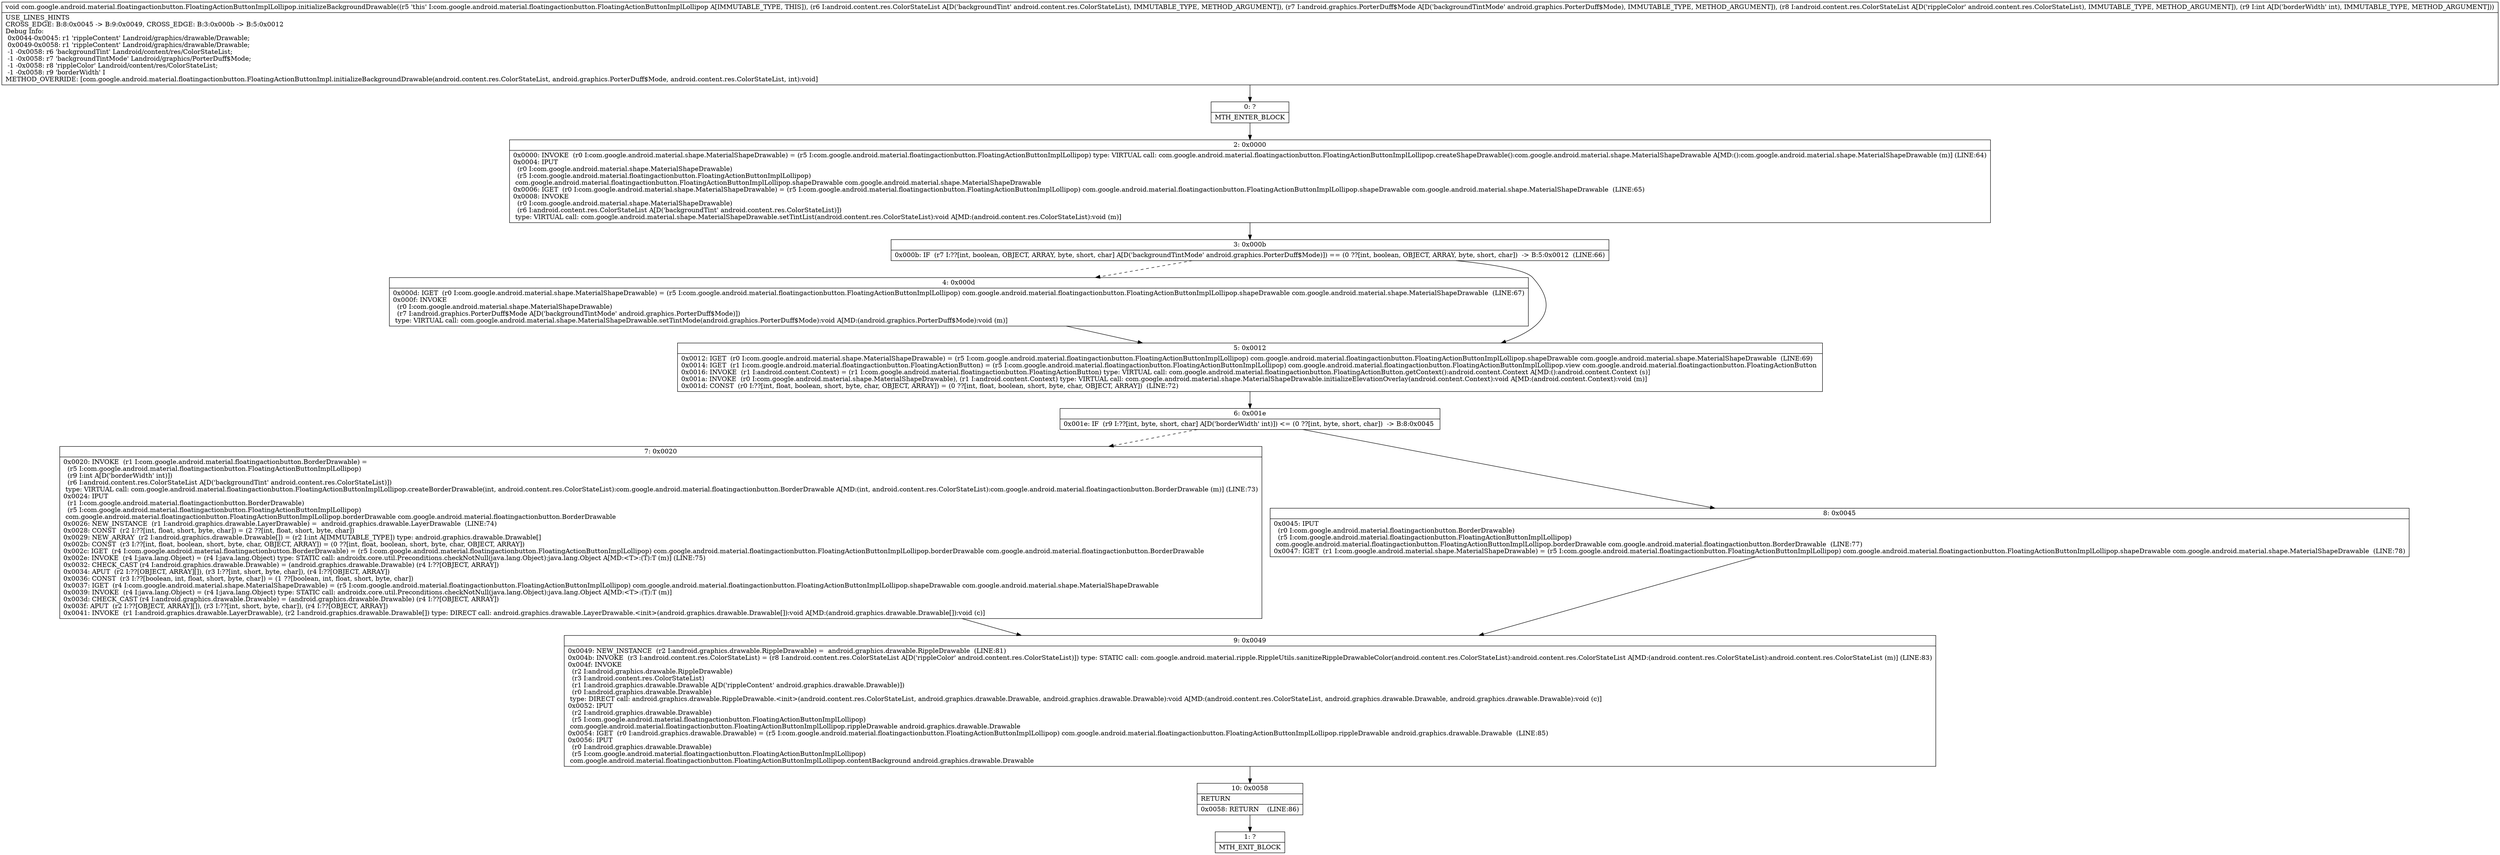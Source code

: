 digraph "CFG forcom.google.android.material.floatingactionbutton.FloatingActionButtonImplLollipop.initializeBackgroundDrawable(Landroid\/content\/res\/ColorStateList;Landroid\/graphics\/PorterDuff$Mode;Landroid\/content\/res\/ColorStateList;I)V" {
Node_0 [shape=record,label="{0\:\ ?|MTH_ENTER_BLOCK\l}"];
Node_2 [shape=record,label="{2\:\ 0x0000|0x0000: INVOKE  (r0 I:com.google.android.material.shape.MaterialShapeDrawable) = (r5 I:com.google.android.material.floatingactionbutton.FloatingActionButtonImplLollipop) type: VIRTUAL call: com.google.android.material.floatingactionbutton.FloatingActionButtonImplLollipop.createShapeDrawable():com.google.android.material.shape.MaterialShapeDrawable A[MD:():com.google.android.material.shape.MaterialShapeDrawable (m)] (LINE:64)\l0x0004: IPUT  \l  (r0 I:com.google.android.material.shape.MaterialShapeDrawable)\l  (r5 I:com.google.android.material.floatingactionbutton.FloatingActionButtonImplLollipop)\l com.google.android.material.floatingactionbutton.FloatingActionButtonImplLollipop.shapeDrawable com.google.android.material.shape.MaterialShapeDrawable \l0x0006: IGET  (r0 I:com.google.android.material.shape.MaterialShapeDrawable) = (r5 I:com.google.android.material.floatingactionbutton.FloatingActionButtonImplLollipop) com.google.android.material.floatingactionbutton.FloatingActionButtonImplLollipop.shapeDrawable com.google.android.material.shape.MaterialShapeDrawable  (LINE:65)\l0x0008: INVOKE  \l  (r0 I:com.google.android.material.shape.MaterialShapeDrawable)\l  (r6 I:android.content.res.ColorStateList A[D('backgroundTint' android.content.res.ColorStateList)])\l type: VIRTUAL call: com.google.android.material.shape.MaterialShapeDrawable.setTintList(android.content.res.ColorStateList):void A[MD:(android.content.res.ColorStateList):void (m)]\l}"];
Node_3 [shape=record,label="{3\:\ 0x000b|0x000b: IF  (r7 I:??[int, boolean, OBJECT, ARRAY, byte, short, char] A[D('backgroundTintMode' android.graphics.PorterDuff$Mode)]) == (0 ??[int, boolean, OBJECT, ARRAY, byte, short, char])  \-\> B:5:0x0012  (LINE:66)\l}"];
Node_4 [shape=record,label="{4\:\ 0x000d|0x000d: IGET  (r0 I:com.google.android.material.shape.MaterialShapeDrawable) = (r5 I:com.google.android.material.floatingactionbutton.FloatingActionButtonImplLollipop) com.google.android.material.floatingactionbutton.FloatingActionButtonImplLollipop.shapeDrawable com.google.android.material.shape.MaterialShapeDrawable  (LINE:67)\l0x000f: INVOKE  \l  (r0 I:com.google.android.material.shape.MaterialShapeDrawable)\l  (r7 I:android.graphics.PorterDuff$Mode A[D('backgroundTintMode' android.graphics.PorterDuff$Mode)])\l type: VIRTUAL call: com.google.android.material.shape.MaterialShapeDrawable.setTintMode(android.graphics.PorterDuff$Mode):void A[MD:(android.graphics.PorterDuff$Mode):void (m)]\l}"];
Node_5 [shape=record,label="{5\:\ 0x0012|0x0012: IGET  (r0 I:com.google.android.material.shape.MaterialShapeDrawable) = (r5 I:com.google.android.material.floatingactionbutton.FloatingActionButtonImplLollipop) com.google.android.material.floatingactionbutton.FloatingActionButtonImplLollipop.shapeDrawable com.google.android.material.shape.MaterialShapeDrawable  (LINE:69)\l0x0014: IGET  (r1 I:com.google.android.material.floatingactionbutton.FloatingActionButton) = (r5 I:com.google.android.material.floatingactionbutton.FloatingActionButtonImplLollipop) com.google.android.material.floatingactionbutton.FloatingActionButtonImplLollipop.view com.google.android.material.floatingactionbutton.FloatingActionButton \l0x0016: INVOKE  (r1 I:android.content.Context) = (r1 I:com.google.android.material.floatingactionbutton.FloatingActionButton) type: VIRTUAL call: com.google.android.material.floatingactionbutton.FloatingActionButton.getContext():android.content.Context A[MD:():android.content.Context (s)]\l0x001a: INVOKE  (r0 I:com.google.android.material.shape.MaterialShapeDrawable), (r1 I:android.content.Context) type: VIRTUAL call: com.google.android.material.shape.MaterialShapeDrawable.initializeElevationOverlay(android.content.Context):void A[MD:(android.content.Context):void (m)]\l0x001d: CONST  (r0 I:??[int, float, boolean, short, byte, char, OBJECT, ARRAY]) = (0 ??[int, float, boolean, short, byte, char, OBJECT, ARRAY])  (LINE:72)\l}"];
Node_6 [shape=record,label="{6\:\ 0x001e|0x001e: IF  (r9 I:??[int, byte, short, char] A[D('borderWidth' int)]) \<= (0 ??[int, byte, short, char])  \-\> B:8:0x0045 \l}"];
Node_7 [shape=record,label="{7\:\ 0x0020|0x0020: INVOKE  (r1 I:com.google.android.material.floatingactionbutton.BorderDrawable) = \l  (r5 I:com.google.android.material.floatingactionbutton.FloatingActionButtonImplLollipop)\l  (r9 I:int A[D('borderWidth' int)])\l  (r6 I:android.content.res.ColorStateList A[D('backgroundTint' android.content.res.ColorStateList)])\l type: VIRTUAL call: com.google.android.material.floatingactionbutton.FloatingActionButtonImplLollipop.createBorderDrawable(int, android.content.res.ColorStateList):com.google.android.material.floatingactionbutton.BorderDrawable A[MD:(int, android.content.res.ColorStateList):com.google.android.material.floatingactionbutton.BorderDrawable (m)] (LINE:73)\l0x0024: IPUT  \l  (r1 I:com.google.android.material.floatingactionbutton.BorderDrawable)\l  (r5 I:com.google.android.material.floatingactionbutton.FloatingActionButtonImplLollipop)\l com.google.android.material.floatingactionbutton.FloatingActionButtonImplLollipop.borderDrawable com.google.android.material.floatingactionbutton.BorderDrawable \l0x0026: NEW_INSTANCE  (r1 I:android.graphics.drawable.LayerDrawable) =  android.graphics.drawable.LayerDrawable  (LINE:74)\l0x0028: CONST  (r2 I:??[int, float, short, byte, char]) = (2 ??[int, float, short, byte, char]) \l0x0029: NEW_ARRAY  (r2 I:android.graphics.drawable.Drawable[]) = (r2 I:int A[IMMUTABLE_TYPE]) type: android.graphics.drawable.Drawable[] \l0x002b: CONST  (r3 I:??[int, float, boolean, short, byte, char, OBJECT, ARRAY]) = (0 ??[int, float, boolean, short, byte, char, OBJECT, ARRAY]) \l0x002c: IGET  (r4 I:com.google.android.material.floatingactionbutton.BorderDrawable) = (r5 I:com.google.android.material.floatingactionbutton.FloatingActionButtonImplLollipop) com.google.android.material.floatingactionbutton.FloatingActionButtonImplLollipop.borderDrawable com.google.android.material.floatingactionbutton.BorderDrawable \l0x002e: INVOKE  (r4 I:java.lang.Object) = (r4 I:java.lang.Object) type: STATIC call: androidx.core.util.Preconditions.checkNotNull(java.lang.Object):java.lang.Object A[MD:\<T\>:(T):T (m)] (LINE:75)\l0x0032: CHECK_CAST (r4 I:android.graphics.drawable.Drawable) = (android.graphics.drawable.Drawable) (r4 I:??[OBJECT, ARRAY]) \l0x0034: APUT  (r2 I:??[OBJECT, ARRAY][]), (r3 I:??[int, short, byte, char]), (r4 I:??[OBJECT, ARRAY]) \l0x0036: CONST  (r3 I:??[boolean, int, float, short, byte, char]) = (1 ??[boolean, int, float, short, byte, char]) \l0x0037: IGET  (r4 I:com.google.android.material.shape.MaterialShapeDrawable) = (r5 I:com.google.android.material.floatingactionbutton.FloatingActionButtonImplLollipop) com.google.android.material.floatingactionbutton.FloatingActionButtonImplLollipop.shapeDrawable com.google.android.material.shape.MaterialShapeDrawable \l0x0039: INVOKE  (r4 I:java.lang.Object) = (r4 I:java.lang.Object) type: STATIC call: androidx.core.util.Preconditions.checkNotNull(java.lang.Object):java.lang.Object A[MD:\<T\>:(T):T (m)]\l0x003d: CHECK_CAST (r4 I:android.graphics.drawable.Drawable) = (android.graphics.drawable.Drawable) (r4 I:??[OBJECT, ARRAY]) \l0x003f: APUT  (r2 I:??[OBJECT, ARRAY][]), (r3 I:??[int, short, byte, char]), (r4 I:??[OBJECT, ARRAY]) \l0x0041: INVOKE  (r1 I:android.graphics.drawable.LayerDrawable), (r2 I:android.graphics.drawable.Drawable[]) type: DIRECT call: android.graphics.drawable.LayerDrawable.\<init\>(android.graphics.drawable.Drawable[]):void A[MD:(android.graphics.drawable.Drawable[]):void (c)]\l}"];
Node_9 [shape=record,label="{9\:\ 0x0049|0x0049: NEW_INSTANCE  (r2 I:android.graphics.drawable.RippleDrawable) =  android.graphics.drawable.RippleDrawable  (LINE:81)\l0x004b: INVOKE  (r3 I:android.content.res.ColorStateList) = (r8 I:android.content.res.ColorStateList A[D('rippleColor' android.content.res.ColorStateList)]) type: STATIC call: com.google.android.material.ripple.RippleUtils.sanitizeRippleDrawableColor(android.content.res.ColorStateList):android.content.res.ColorStateList A[MD:(android.content.res.ColorStateList):android.content.res.ColorStateList (m)] (LINE:83)\l0x004f: INVOKE  \l  (r2 I:android.graphics.drawable.RippleDrawable)\l  (r3 I:android.content.res.ColorStateList)\l  (r1 I:android.graphics.drawable.Drawable A[D('rippleContent' android.graphics.drawable.Drawable)])\l  (r0 I:android.graphics.drawable.Drawable)\l type: DIRECT call: android.graphics.drawable.RippleDrawable.\<init\>(android.content.res.ColorStateList, android.graphics.drawable.Drawable, android.graphics.drawable.Drawable):void A[MD:(android.content.res.ColorStateList, android.graphics.drawable.Drawable, android.graphics.drawable.Drawable):void (c)]\l0x0052: IPUT  \l  (r2 I:android.graphics.drawable.Drawable)\l  (r5 I:com.google.android.material.floatingactionbutton.FloatingActionButtonImplLollipop)\l com.google.android.material.floatingactionbutton.FloatingActionButtonImplLollipop.rippleDrawable android.graphics.drawable.Drawable \l0x0054: IGET  (r0 I:android.graphics.drawable.Drawable) = (r5 I:com.google.android.material.floatingactionbutton.FloatingActionButtonImplLollipop) com.google.android.material.floatingactionbutton.FloatingActionButtonImplLollipop.rippleDrawable android.graphics.drawable.Drawable  (LINE:85)\l0x0056: IPUT  \l  (r0 I:android.graphics.drawable.Drawable)\l  (r5 I:com.google.android.material.floatingactionbutton.FloatingActionButtonImplLollipop)\l com.google.android.material.floatingactionbutton.FloatingActionButtonImplLollipop.contentBackground android.graphics.drawable.Drawable \l}"];
Node_10 [shape=record,label="{10\:\ 0x0058|RETURN\l|0x0058: RETURN    (LINE:86)\l}"];
Node_1 [shape=record,label="{1\:\ ?|MTH_EXIT_BLOCK\l}"];
Node_8 [shape=record,label="{8\:\ 0x0045|0x0045: IPUT  \l  (r0 I:com.google.android.material.floatingactionbutton.BorderDrawable)\l  (r5 I:com.google.android.material.floatingactionbutton.FloatingActionButtonImplLollipop)\l com.google.android.material.floatingactionbutton.FloatingActionButtonImplLollipop.borderDrawable com.google.android.material.floatingactionbutton.BorderDrawable  (LINE:77)\l0x0047: IGET  (r1 I:com.google.android.material.shape.MaterialShapeDrawable) = (r5 I:com.google.android.material.floatingactionbutton.FloatingActionButtonImplLollipop) com.google.android.material.floatingactionbutton.FloatingActionButtonImplLollipop.shapeDrawable com.google.android.material.shape.MaterialShapeDrawable  (LINE:78)\l}"];
MethodNode[shape=record,label="{void com.google.android.material.floatingactionbutton.FloatingActionButtonImplLollipop.initializeBackgroundDrawable((r5 'this' I:com.google.android.material.floatingactionbutton.FloatingActionButtonImplLollipop A[IMMUTABLE_TYPE, THIS]), (r6 I:android.content.res.ColorStateList A[D('backgroundTint' android.content.res.ColorStateList), IMMUTABLE_TYPE, METHOD_ARGUMENT]), (r7 I:android.graphics.PorterDuff$Mode A[D('backgroundTintMode' android.graphics.PorterDuff$Mode), IMMUTABLE_TYPE, METHOD_ARGUMENT]), (r8 I:android.content.res.ColorStateList A[D('rippleColor' android.content.res.ColorStateList), IMMUTABLE_TYPE, METHOD_ARGUMENT]), (r9 I:int A[D('borderWidth' int), IMMUTABLE_TYPE, METHOD_ARGUMENT]))  | USE_LINES_HINTS\lCROSS_EDGE: B:8:0x0045 \-\> B:9:0x0049, CROSS_EDGE: B:3:0x000b \-\> B:5:0x0012\lDebug Info:\l  0x0044\-0x0045: r1 'rippleContent' Landroid\/graphics\/drawable\/Drawable;\l  0x0049\-0x0058: r1 'rippleContent' Landroid\/graphics\/drawable\/Drawable;\l  \-1 \-0x0058: r6 'backgroundTint' Landroid\/content\/res\/ColorStateList;\l  \-1 \-0x0058: r7 'backgroundTintMode' Landroid\/graphics\/PorterDuff$Mode;\l  \-1 \-0x0058: r8 'rippleColor' Landroid\/content\/res\/ColorStateList;\l  \-1 \-0x0058: r9 'borderWidth' I\lMETHOD_OVERRIDE: [com.google.android.material.floatingactionbutton.FloatingActionButtonImpl.initializeBackgroundDrawable(android.content.res.ColorStateList, android.graphics.PorterDuff$Mode, android.content.res.ColorStateList, int):void]\l}"];
MethodNode -> Node_0;Node_0 -> Node_2;
Node_2 -> Node_3;
Node_3 -> Node_4[style=dashed];
Node_3 -> Node_5;
Node_4 -> Node_5;
Node_5 -> Node_6;
Node_6 -> Node_7[style=dashed];
Node_6 -> Node_8;
Node_7 -> Node_9;
Node_9 -> Node_10;
Node_10 -> Node_1;
Node_8 -> Node_9;
}

